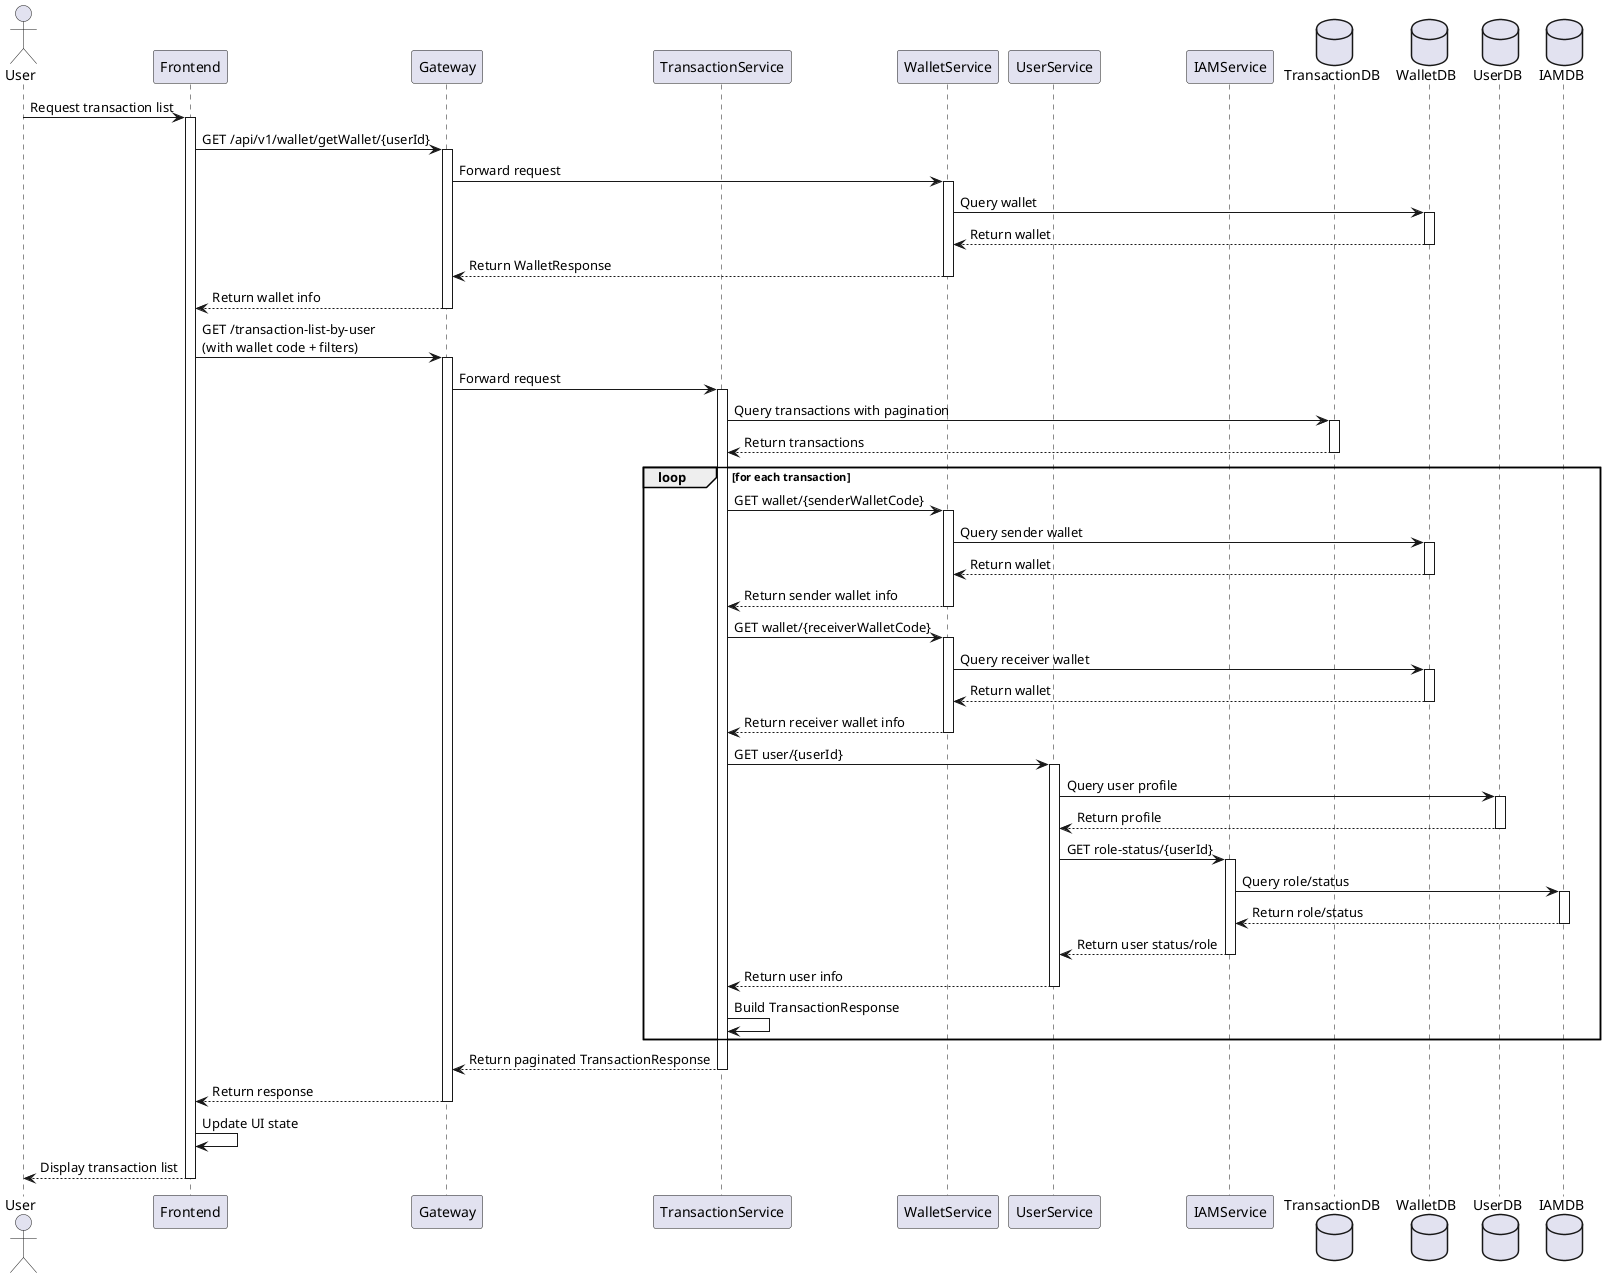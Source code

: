@startuml Transaction List Flow
actor User as u
participant Frontend as fe
participant Gateway as gw
participant TransactionService as ts
participant WalletService as ws
participant UserService as us
participant IAMService as iam
database TransactionDB as tdb
database WalletDB as wdb
database UserDB as udb
database IAMDB as idb

u -> fe: Request transaction list
activate fe

' Get wallet code
fe -> gw: GET /api/v1/wallet/getWallet/{userId}
activate gw
gw -> ws: Forward request
activate ws
ws -> wdb: Query wallet
activate wdb
wdb --> ws: Return wallet
deactivate wdb
ws --> gw: Return WalletResponse
deactivate ws
gw --> fe: Return wallet info
deactivate gw

' Get transactions
fe -> gw: GET /transaction-list-by-user\n(with wallet code + filters)
activate gw
gw -> ts: Forward request
activate ts

' Get transaction data
ts -> tdb: Query transactions with pagination
activate tdb
tdb --> ts: Return transactions
deactivate tdb

loop for each transaction
    ' Get sender info
    ts -> ws: GET wallet/{senderWalletCode}
    activate ws
    ws -> wdb: Query sender wallet
    activate wdb
    wdb --> ws: Return wallet
    deactivate wdb
    ws --> ts: Return sender wallet info
    deactivate ws

    ' Get receiver info  
    ts -> ws: GET wallet/{receiverWalletCode}
    activate ws
    ws -> wdb: Query receiver wallet
    activate wdb
    wdb --> ws: Return wallet
    deactivate wdb
    ws --> ts: Return receiver wallet info
    deactivate ws

    ' Get user info
    ts -> us: GET user/{userId}
    activate us
    us -> udb: Query user profile
    activate udb
    udb --> us: Return profile
    deactivate udb
    us -> iam: GET role-status/{userId}
    activate iam
    iam -> idb: Query role/status
    activate idb
    idb --> iam: Return role/status
    deactivate idb
    iam --> us: Return user status/role
    deactivate iam
    us --> ts: Return user info
    deactivate us

    ts -> ts: Build TransactionResponse
end

ts --> gw: Return paginated TransactionResponse
deactivate ts
gw --> fe: Return response
deactivate gw

fe -> fe: Update UI state
fe --> u: Display transaction list
deactivate fe

@enduml